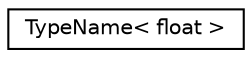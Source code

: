 digraph "Graphical Class Hierarchy"
{
  edge [fontname="Helvetica",fontsize="10",labelfontname="Helvetica",labelfontsize="10"];
  node [fontname="Helvetica",fontsize="10",shape=record];
  rankdir="LR";
  Node1 [label="TypeName\< float \>",height=0.2,width=0.4,color="black", fillcolor="white", style="filled",URL="$structTypeName_3_01float_01_4.html"];
}
